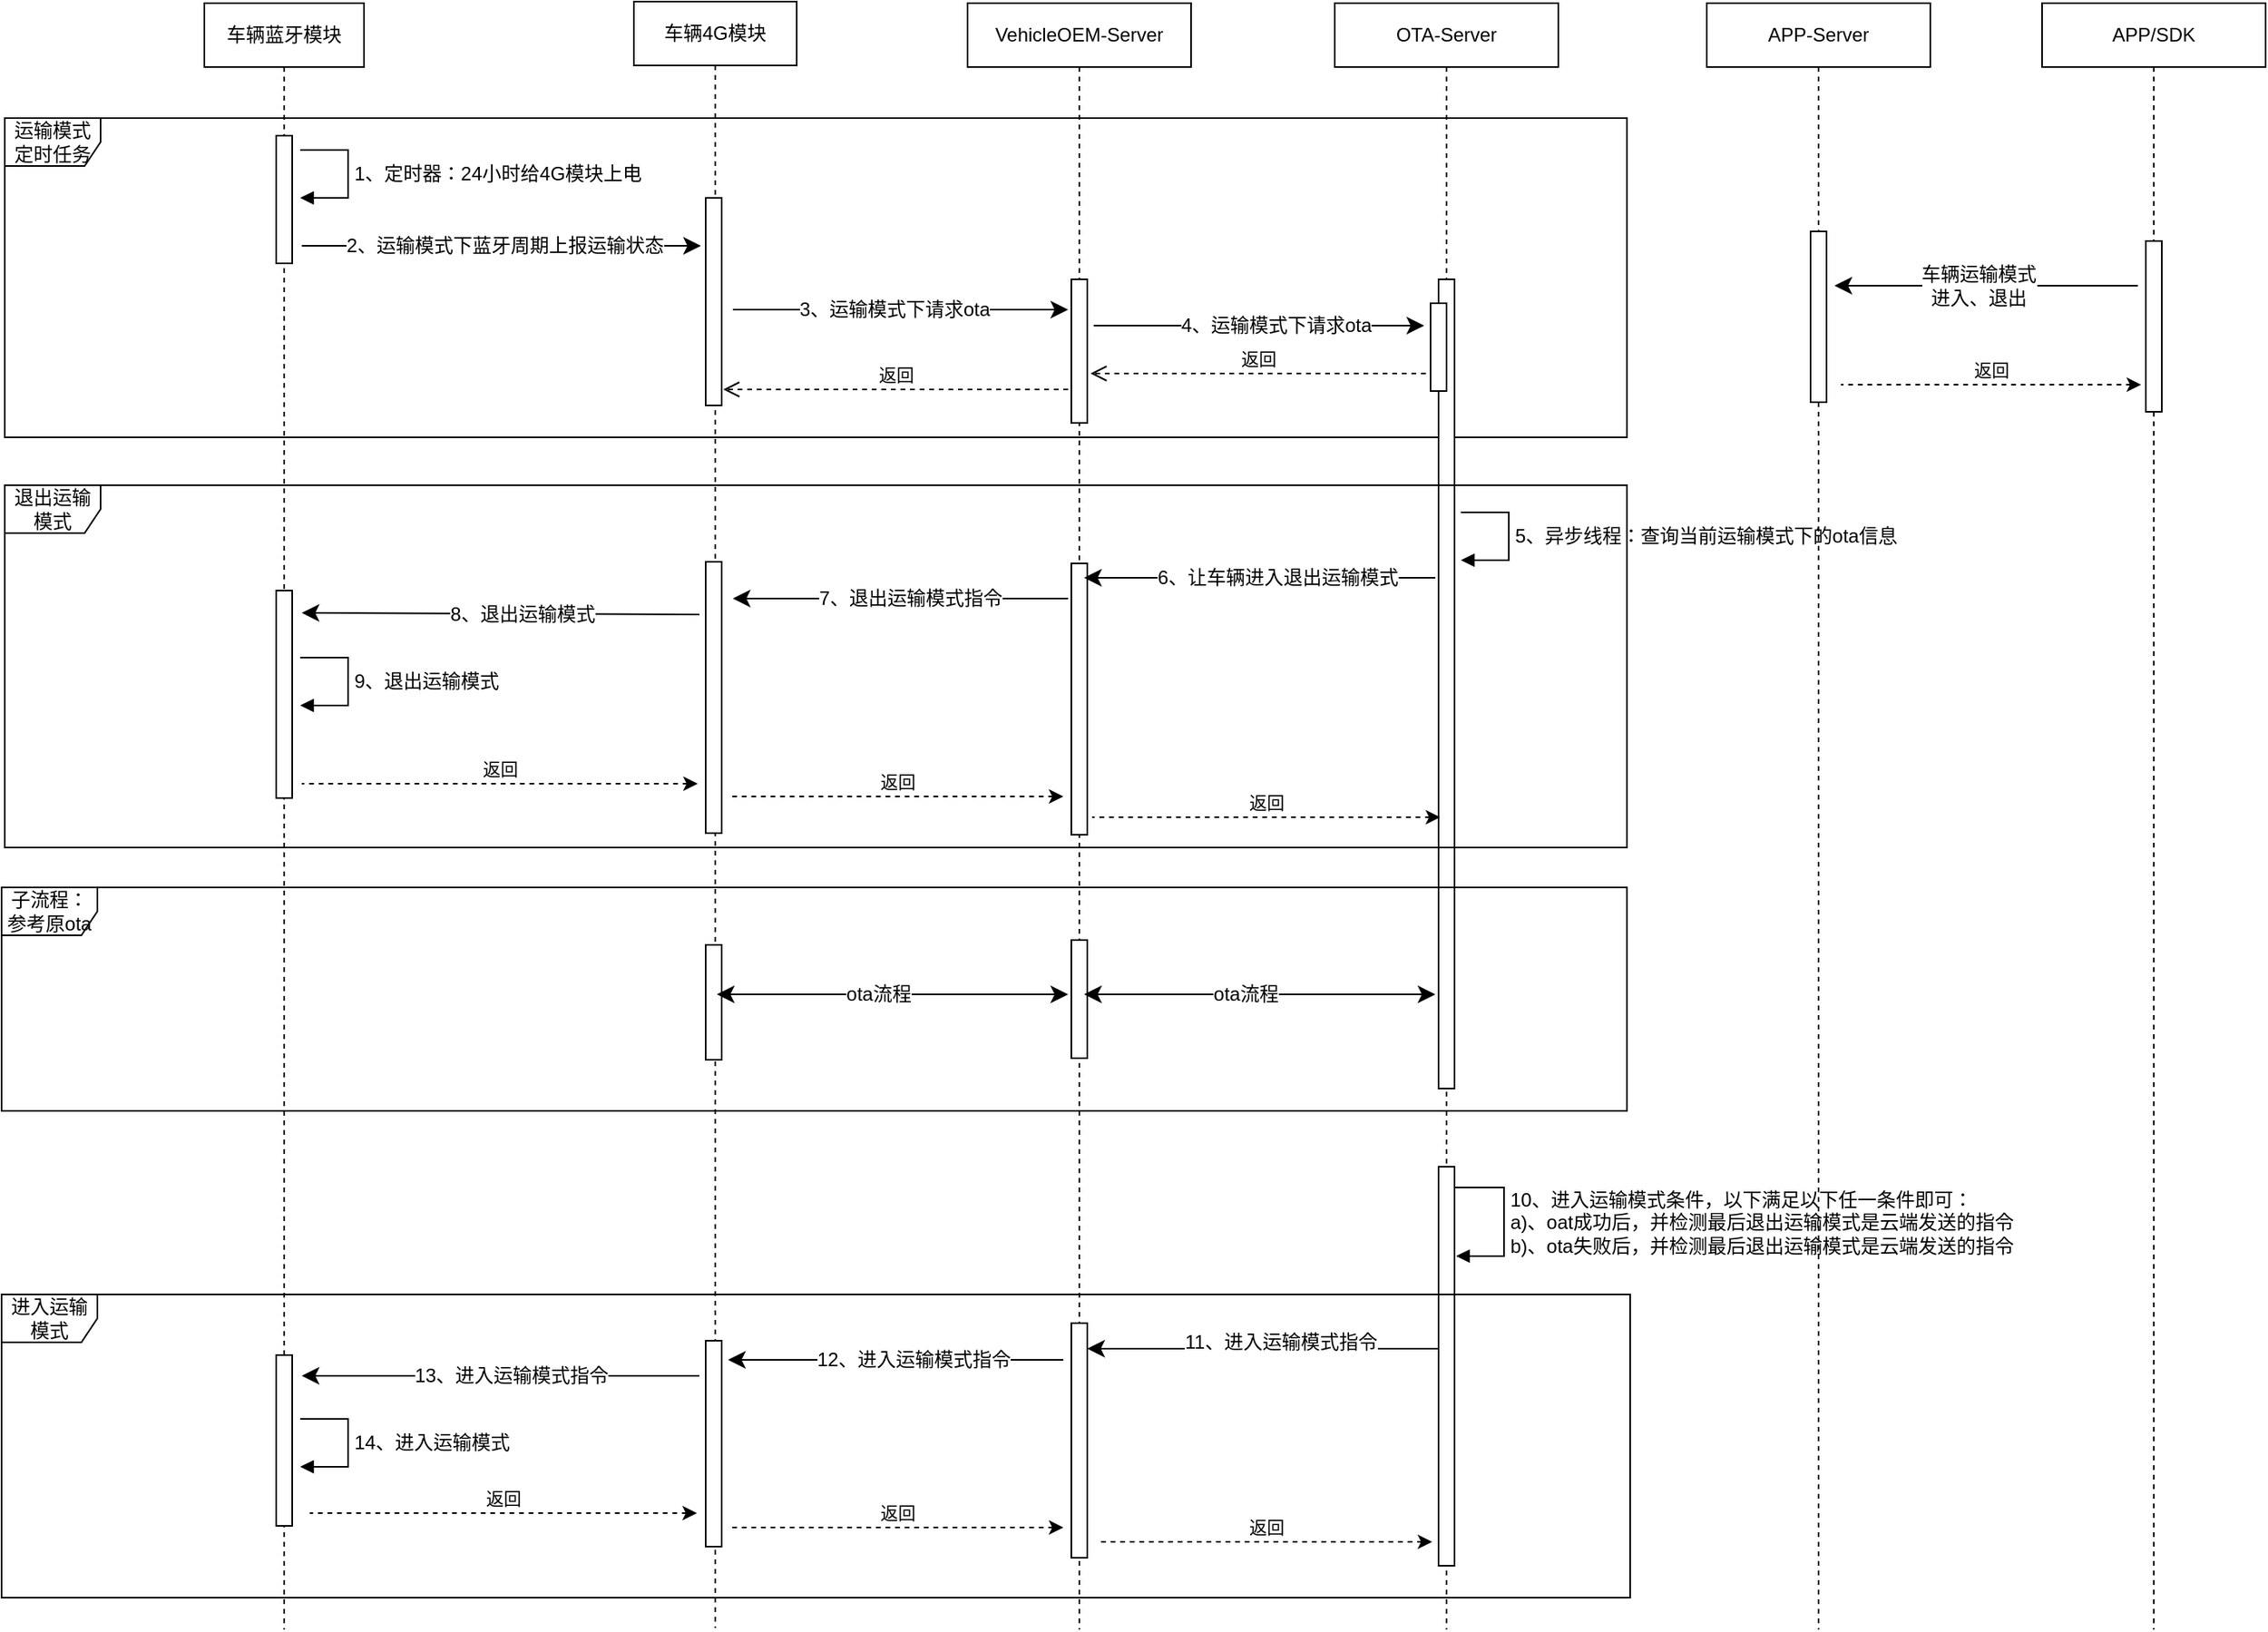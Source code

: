 <mxfile version="24.8.4">
  <diagram name="第 1 页" id="_HwajRiNFtwBDf4wMEr2">
    <mxGraphModel dx="2387" dy="1016" grid="1" gridSize="10" guides="1" tooltips="1" connect="1" arrows="1" fold="1" page="1" pageScale="1" pageWidth="827" pageHeight="1169" math="0" shadow="0">
      <root>
        <mxCell id="0" />
        <mxCell id="1" parent="0" />
        <mxCell id="-O52o67HVaWZJBNa8ZWJ-1" value="车辆蓝牙模块" style="shape=umlLifeline;perimeter=lifelinePerimeter;whiteSpace=wrap;html=1;container=0;dropTarget=0;collapsible=0;recursiveResize=0;outlineConnect=0;portConstraint=eastwest;newEdgeStyle={&quot;edgeStyle&quot;:&quot;elbowEdgeStyle&quot;,&quot;elbow&quot;:&quot;vertical&quot;,&quot;curved&quot;:0,&quot;rounded&quot;:0};" parent="1" vertex="1">
          <mxGeometry x="-541" y="41" width="100" height="1019" as="geometry" />
        </mxCell>
        <mxCell id="-O52o67HVaWZJBNa8ZWJ-2" value="" style="html=1;points=[];perimeter=orthogonalPerimeter;outlineConnect=0;targetShapes=umlLifeline;portConstraint=eastwest;newEdgeStyle={&quot;edgeStyle&quot;:&quot;elbowEdgeStyle&quot;,&quot;elbow&quot;:&quot;vertical&quot;,&quot;curved&quot;:0,&quot;rounded&quot;:0};" parent="-O52o67HVaWZJBNa8ZWJ-1" vertex="1">
          <mxGeometry x="45" y="83" width="10" height="80" as="geometry" />
        </mxCell>
        <mxCell id="8xaujFKfSYU02KAGSXF0-16" value="" style="html=1;points=[];perimeter=orthogonalPerimeter;outlineConnect=0;targetShapes=umlLifeline;portConstraint=eastwest;newEdgeStyle={&quot;edgeStyle&quot;:&quot;elbowEdgeStyle&quot;,&quot;elbow&quot;:&quot;vertical&quot;,&quot;curved&quot;:0,&quot;rounded&quot;:0};" vertex="1" parent="-O52o67HVaWZJBNa8ZWJ-1">
          <mxGeometry x="45" y="368" width="10" height="130" as="geometry" />
        </mxCell>
        <mxCell id="nmwjDRBDZmFMRTuQTV6h-57" value="VehicleOEM-Server" style="shape=umlLifeline;perimeter=lifelinePerimeter;whiteSpace=wrap;html=1;container=0;dropTarget=0;collapsible=0;recursiveResize=0;outlineConnect=0;portConstraint=eastwest;newEdgeStyle={&quot;edgeStyle&quot;:&quot;elbowEdgeStyle&quot;,&quot;elbow&quot;:&quot;vertical&quot;,&quot;curved&quot;:0,&quot;rounded&quot;:0};" parent="1" vertex="1">
          <mxGeometry x="-63" y="41" width="140" height="1019" as="geometry" />
        </mxCell>
        <mxCell id="8xaujFKfSYU02KAGSXF0-7" value="" style="html=1;points=[];perimeter=orthogonalPerimeter;outlineConnect=0;targetShapes=umlLifeline;portConstraint=eastwest;newEdgeStyle={&quot;edgeStyle&quot;:&quot;elbowEdgeStyle&quot;,&quot;elbow&quot;:&quot;vertical&quot;,&quot;curved&quot;:0,&quot;rounded&quot;:0};" vertex="1" parent="nmwjDRBDZmFMRTuQTV6h-57">
          <mxGeometry x="65" y="173" width="10" height="90" as="geometry" />
        </mxCell>
        <mxCell id="8xaujFKfSYU02KAGSXF0-20" value="" style="html=1;points=[];perimeter=orthogonalPerimeter;outlineConnect=0;targetShapes=umlLifeline;portConstraint=eastwest;newEdgeStyle={&quot;edgeStyle&quot;:&quot;elbowEdgeStyle&quot;,&quot;elbow&quot;:&quot;vertical&quot;,&quot;curved&quot;:0,&quot;rounded&quot;:0};" vertex="1" parent="nmwjDRBDZmFMRTuQTV6h-57">
          <mxGeometry x="65" y="351" width="10" height="170" as="geometry" />
        </mxCell>
        <mxCell id="8xaujFKfSYU02KAGSXF0-26" value="" style="html=1;points=[];perimeter=orthogonalPerimeter;outlineConnect=0;targetShapes=umlLifeline;portConstraint=eastwest;newEdgeStyle={&quot;edgeStyle&quot;:&quot;elbowEdgeStyle&quot;,&quot;elbow&quot;:&quot;vertical&quot;,&quot;curved&quot;:0,&quot;rounded&quot;:0};" vertex="1" parent="nmwjDRBDZmFMRTuQTV6h-57">
          <mxGeometry x="65" y="587" width="10" height="74" as="geometry" />
        </mxCell>
        <mxCell id="-O52o67HVaWZJBNa8ZWJ-20" value="运输模式定时任务" style="shape=umlFrame;whiteSpace=wrap;html=1;pointerEvents=0;sketch=0;strokeColor=default;align=center;verticalAlign=middle;fontFamily=Helvetica;fontSize=12;fontColor=default;fillColor=default;" parent="1" vertex="1">
          <mxGeometry x="-666" y="113" width="1016" height="200" as="geometry" />
        </mxCell>
        <mxCell id="nmwjDRBDZmFMRTuQTV6h-51" value="车辆4G模块" style="shape=umlLifeline;perimeter=lifelinePerimeter;whiteSpace=wrap;html=1;container=0;dropTarget=0;collapsible=0;recursiveResize=0;outlineConnect=0;portConstraint=eastwest;newEdgeStyle={&quot;edgeStyle&quot;:&quot;elbowEdgeStyle&quot;,&quot;elbow&quot;:&quot;vertical&quot;,&quot;curved&quot;:0,&quot;rounded&quot;:0};fillColor=#FFFFFF;strokeColor=#000000;" parent="1" vertex="1">
          <mxGeometry x="-272" y="40" width="102" height="1019" as="geometry" />
        </mxCell>
        <mxCell id="8xaujFKfSYU02KAGSXF0-4" value="" style="html=1;points=[];perimeter=orthogonalPerimeter;outlineConnect=0;targetShapes=umlLifeline;portConstraint=eastwest;newEdgeStyle={&quot;edgeStyle&quot;:&quot;elbowEdgeStyle&quot;,&quot;elbow&quot;:&quot;vertical&quot;,&quot;curved&quot;:0,&quot;rounded&quot;:0};" vertex="1" parent="nmwjDRBDZmFMRTuQTV6h-51">
          <mxGeometry x="45" y="123" width="10" height="130" as="geometry" />
        </mxCell>
        <mxCell id="8xaujFKfSYU02KAGSXF0-29" value="" style="html=1;points=[];perimeter=orthogonalPerimeter;outlineConnect=0;targetShapes=umlLifeline;portConstraint=eastwest;newEdgeStyle={&quot;edgeStyle&quot;:&quot;elbowEdgeStyle&quot;,&quot;elbow&quot;:&quot;vertical&quot;,&quot;curved&quot;:0,&quot;rounded&quot;:0};" vertex="1" parent="nmwjDRBDZmFMRTuQTV6h-51">
          <mxGeometry x="45" y="591" width="10" height="72" as="geometry" />
        </mxCell>
        <mxCell id="8xaujFKfSYU02KAGSXF0-32" value="" style="html=1;points=[];perimeter=orthogonalPerimeter;outlineConnect=0;targetShapes=umlLifeline;portConstraint=eastwest;newEdgeStyle={&quot;edgeStyle&quot;:&quot;elbowEdgeStyle&quot;,&quot;elbow&quot;:&quot;vertical&quot;,&quot;curved&quot;:0,&quot;rounded&quot;:0};" vertex="1" parent="nmwjDRBDZmFMRTuQTV6h-51">
          <mxGeometry x="45" y="351" width="10" height="170" as="geometry" />
        </mxCell>
        <mxCell id="8xaujFKfSYU02KAGSXF0-35" value="" style="html=1;points=[];perimeter=orthogonalPerimeter;outlineConnect=0;targetShapes=umlLifeline;portConstraint=eastwest;newEdgeStyle={&quot;edgeStyle&quot;:&quot;elbowEdgeStyle&quot;,&quot;elbow&quot;:&quot;vertical&quot;,&quot;curved&quot;:0,&quot;rounded&quot;:0};" vertex="1" parent="nmwjDRBDZmFMRTuQTV6h-51">
          <mxGeometry x="45" y="839" width="10" height="129" as="geometry" />
        </mxCell>
        <mxCell id="8xaujFKfSYU02KAGSXF0-36" value="" style="html=1;points=[];perimeter=orthogonalPerimeter;outlineConnect=0;targetShapes=umlLifeline;portConstraint=eastwest;newEdgeStyle={&quot;edgeStyle&quot;:&quot;elbowEdgeStyle&quot;,&quot;elbow&quot;:&quot;vertical&quot;,&quot;curved&quot;:0,&quot;rounded&quot;:0};" vertex="1" parent="nmwjDRBDZmFMRTuQTV6h-51">
          <mxGeometry x="274" y="828" width="10" height="147" as="geometry" />
        </mxCell>
        <mxCell id="8xaujFKfSYU02KAGSXF0-37" value="" style="html=1;points=[];perimeter=orthogonalPerimeter;outlineConnect=0;targetShapes=umlLifeline;portConstraint=eastwest;newEdgeStyle={&quot;edgeStyle&quot;:&quot;elbowEdgeStyle&quot;,&quot;elbow&quot;:&quot;vertical&quot;,&quot;curved&quot;:0,&quot;rounded&quot;:0};" vertex="1" parent="nmwjDRBDZmFMRTuQTV6h-51">
          <mxGeometry x="-224" y="848" width="10" height="107" as="geometry" />
        </mxCell>
        <mxCell id="8xaujFKfSYU02KAGSXF0-38" value="" style="endArrow=none;html=1;rounded=0;fontSize=12;startSize=8;endSize=8;curved=1;startArrow=classic;startFill=1;endFill=0;" edge="1" parent="nmwjDRBDZmFMRTuQTV6h-51">
          <mxGeometry width="50" height="50" relative="1" as="geometry">
            <mxPoint x="284" y="844" as="sourcePoint" />
            <mxPoint x="504" y="844" as="targetPoint" />
          </mxGeometry>
        </mxCell>
        <mxCell id="8xaujFKfSYU02KAGSXF0-39" value="11、进入运输模式指令" style="edgeLabel;html=1;align=center;verticalAlign=middle;resizable=0;points=[];fontSize=12;" vertex="1" connectable="0" parent="8xaujFKfSYU02KAGSXF0-38">
          <mxGeometry x="-0.025" y="1" relative="1" as="geometry">
            <mxPoint x="13" y="-3" as="offset" />
          </mxGeometry>
        </mxCell>
        <mxCell id="8xaujFKfSYU02KAGSXF0-40" value="" style="endArrow=none;html=1;rounded=0;fontSize=12;startSize=8;endSize=8;curved=1;startArrow=classic;startFill=1;endFill=0;" edge="1" parent="nmwjDRBDZmFMRTuQTV6h-51">
          <mxGeometry width="50" height="50" relative="1" as="geometry">
            <mxPoint x="59" y="851" as="sourcePoint" />
            <mxPoint x="269" y="851" as="targetPoint" />
          </mxGeometry>
        </mxCell>
        <mxCell id="8xaujFKfSYU02KAGSXF0-41" value="12、进入运输模式指令" style="edgeLabel;html=1;align=center;verticalAlign=middle;resizable=0;points=[];fontSize=12;" vertex="1" connectable="0" parent="8xaujFKfSYU02KAGSXF0-40">
          <mxGeometry x="-0.025" y="1" relative="1" as="geometry">
            <mxPoint x="13" y="1" as="offset" />
          </mxGeometry>
        </mxCell>
        <mxCell id="8xaujFKfSYU02KAGSXF0-42" value="" style="endArrow=none;html=1;rounded=0;fontSize=12;startSize=8;endSize=8;curved=1;startArrow=classic;startFill=1;endFill=0;" edge="1" parent="nmwjDRBDZmFMRTuQTV6h-51">
          <mxGeometry width="50" height="50" relative="1" as="geometry">
            <mxPoint x="-208" y="861" as="sourcePoint" />
            <mxPoint x="41" y="861" as="targetPoint" />
          </mxGeometry>
        </mxCell>
        <mxCell id="8xaujFKfSYU02KAGSXF0-43" value="13、进入运输模式指令" style="edgeLabel;html=1;align=center;verticalAlign=middle;resizable=0;points=[];fontSize=12;" vertex="1" connectable="0" parent="8xaujFKfSYU02KAGSXF0-42">
          <mxGeometry x="-0.025" y="1" relative="1" as="geometry">
            <mxPoint x="9" y="1" as="offset" />
          </mxGeometry>
        </mxCell>
        <mxCell id="8xaujFKfSYU02KAGSXF0-44" value="14、进入运输模式" style="html=1;align=left;spacingLeft=2;endArrow=block;rounded=0;edgeStyle=orthogonalEdgeStyle;curved=0;rounded=0;fontFamily=Helvetica;fontSize=12;fontColor=default;" edge="1" parent="nmwjDRBDZmFMRTuQTV6h-51">
          <mxGeometry relative="1" as="geometry">
            <mxPoint x="-209" y="888" as="sourcePoint" />
            <Array as="points">
              <mxPoint x="-179" y="888" />
              <mxPoint x="-179" y="918" />
            </Array>
            <mxPoint x="-209" y="918" as="targetPoint" />
            <mxPoint as="offset" />
          </mxGeometry>
        </mxCell>
        <mxCell id="8xaujFKfSYU02KAGSXF0-45" value="返回" style="html=1;verticalAlign=bottom;endArrow=none;dashed=1;endSize=8;edgeStyle=elbowEdgeStyle;elbow=vertical;curved=0;rounded=0;startArrow=classic;startFill=1;endFill=0;" edge="1" parent="nmwjDRBDZmFMRTuQTV6h-51">
          <mxGeometry relative="1" as="geometry">
            <mxPoint x="-203" y="947" as="targetPoint" />
            <Array as="points" />
            <mxPoint x="39.5" y="947" as="sourcePoint" />
            <mxPoint as="offset" />
          </mxGeometry>
        </mxCell>
        <mxCell id="8xaujFKfSYU02KAGSXF0-46" value="返回" style="html=1;verticalAlign=bottom;endArrow=none;dashed=1;endSize=8;edgeStyle=elbowEdgeStyle;elbow=vertical;curved=0;rounded=0;startArrow=classic;startFill=1;endFill=0;" edge="1" parent="nmwjDRBDZmFMRTuQTV6h-51">
          <mxGeometry relative="1" as="geometry">
            <mxPoint x="61" y="956" as="targetPoint" />
            <Array as="points" />
            <mxPoint x="269" y="956" as="sourcePoint" />
            <mxPoint as="offset" />
          </mxGeometry>
        </mxCell>
        <mxCell id="nmwjDRBDZmFMRTuQTV6h-59" value="OTA-Server" style="shape=umlLifeline;perimeter=lifelinePerimeter;whiteSpace=wrap;html=1;container=0;dropTarget=0;collapsible=0;recursiveResize=0;outlineConnect=0;portConstraint=eastwest;newEdgeStyle={&quot;edgeStyle&quot;:&quot;elbowEdgeStyle&quot;,&quot;elbow&quot;:&quot;vertical&quot;,&quot;curved&quot;:0,&quot;rounded&quot;:0};" parent="1" vertex="1">
          <mxGeometry x="167" y="41" width="140" height="1019" as="geometry" />
        </mxCell>
        <mxCell id="8xaujFKfSYU02KAGSXF0-10" value="" style="html=1;points=[];perimeter=orthogonalPerimeter;outlineConnect=0;targetShapes=umlLifeline;portConstraint=eastwest;newEdgeStyle={&quot;edgeStyle&quot;:&quot;elbowEdgeStyle&quot;,&quot;elbow&quot;:&quot;vertical&quot;,&quot;curved&quot;:0,&quot;rounded&quot;:0};" vertex="1" parent="nmwjDRBDZmFMRTuQTV6h-59">
          <mxGeometry x="65" y="173" width="10" height="507" as="geometry" />
        </mxCell>
        <mxCell id="8xaujFKfSYU02KAGSXF0-23" value="" style="html=1;points=[];perimeter=orthogonalPerimeter;outlineConnect=0;targetShapes=umlLifeline;portConstraint=eastwest;newEdgeStyle={&quot;edgeStyle&quot;:&quot;elbowEdgeStyle&quot;,&quot;elbow&quot;:&quot;vertical&quot;,&quot;curved&quot;:0,&quot;rounded&quot;:0};" vertex="1" parent="nmwjDRBDZmFMRTuQTV6h-59">
          <mxGeometry x="60" y="188" width="10" height="55" as="geometry" />
        </mxCell>
        <mxCell id="nmwjDRBDZmFMRTuQTV6h-69" value="1、定时器：24小时给4G模块上电" style="html=1;align=left;spacingLeft=2;endArrow=block;rounded=0;edgeStyle=orthogonalEdgeStyle;curved=0;rounded=0;fontFamily=Helvetica;fontSize=12;fontColor=default;" parent="1" edge="1">
          <mxGeometry relative="1" as="geometry">
            <mxPoint x="-481" y="133" as="sourcePoint" />
            <Array as="points">
              <mxPoint x="-451" y="133" />
              <mxPoint x="-451" y="163" />
            </Array>
            <mxPoint x="-481" y="163" as="targetPoint" />
            <mxPoint as="offset" />
          </mxGeometry>
        </mxCell>
        <mxCell id="-O52o67HVaWZJBNa8ZWJ-7" value="" style="endArrow=classic;html=1;rounded=0;fontSize=12;startSize=8;endSize=8;curved=1;" parent="1" edge="1">
          <mxGeometry width="50" height="50" relative="1" as="geometry">
            <mxPoint x="-480" y="193" as="sourcePoint" />
            <mxPoint x="-230" y="193" as="targetPoint" />
          </mxGeometry>
        </mxCell>
        <mxCell id="-O52o67HVaWZJBNa8ZWJ-8" value="2、运输模式下蓝牙周期上报运输状态" style="edgeLabel;html=1;align=center;verticalAlign=middle;resizable=0;points=[];fontSize=12;" parent="-O52o67HVaWZJBNa8ZWJ-7" vertex="1" connectable="0">
          <mxGeometry x="-0.025" y="1" relative="1" as="geometry">
            <mxPoint x="5" y="1" as="offset" />
          </mxGeometry>
        </mxCell>
        <mxCell id="-O52o67HVaWZJBNa8ZWJ-10" value="返回" style="html=1;verticalAlign=bottom;endArrow=open;dashed=1;endSize=8;edgeStyle=elbowEdgeStyle;elbow=vertical;curved=0;rounded=0;" parent="1" edge="1">
          <mxGeometry relative="1" as="geometry">
            <mxPoint x="-216" y="283" as="targetPoint" />
            <Array as="points" />
            <mxPoint y="283" as="sourcePoint" />
            <mxPoint as="offset" />
          </mxGeometry>
        </mxCell>
        <mxCell id="8xaujFKfSYU02KAGSXF0-2" value="" style="endArrow=none;html=1;rounded=0;fontSize=12;startSize=8;endSize=8;curved=1;startArrow=classic;startFill=1;endFill=0;" edge="1" parent="1">
          <mxGeometry width="50" height="50" relative="1" as="geometry">
            <mxPoint x="10" y="401" as="sourcePoint" />
            <mxPoint x="230" y="401" as="targetPoint" />
          </mxGeometry>
        </mxCell>
        <mxCell id="8xaujFKfSYU02KAGSXF0-3" value="6、让车辆进入退出运输模式" style="edgeLabel;html=1;align=center;verticalAlign=middle;resizable=0;points=[];fontSize=12;" vertex="1" connectable="0" parent="8xaujFKfSYU02KAGSXF0-2">
          <mxGeometry x="-0.025" y="1" relative="1" as="geometry">
            <mxPoint x="13" y="1" as="offset" />
          </mxGeometry>
        </mxCell>
        <mxCell id="8xaujFKfSYU02KAGSXF0-5" value="" style="endArrow=classic;html=1;rounded=0;fontSize=12;startSize=8;endSize=8;curved=1;" edge="1" parent="1">
          <mxGeometry width="50" height="50" relative="1" as="geometry">
            <mxPoint x="-210" y="233" as="sourcePoint" />
            <mxPoint y="233" as="targetPoint" />
          </mxGeometry>
        </mxCell>
        <mxCell id="8xaujFKfSYU02KAGSXF0-6" value="3、运输模式下请求ota" style="edgeLabel;html=1;align=center;verticalAlign=middle;resizable=0;points=[];fontSize=12;" vertex="1" connectable="0" parent="8xaujFKfSYU02KAGSXF0-5">
          <mxGeometry x="-0.025" y="1" relative="1" as="geometry">
            <mxPoint x="-2" y="1" as="offset" />
          </mxGeometry>
        </mxCell>
        <mxCell id="8xaujFKfSYU02KAGSXF0-8" value="" style="endArrow=classic;html=1;rounded=0;fontSize=12;startSize=8;endSize=8;curved=1;" edge="1" parent="1">
          <mxGeometry width="50" height="50" relative="1" as="geometry">
            <mxPoint x="16" y="243" as="sourcePoint" />
            <mxPoint x="223" y="243" as="targetPoint" />
          </mxGeometry>
        </mxCell>
        <mxCell id="8xaujFKfSYU02KAGSXF0-9" value="4、运输模式下请求ota" style="edgeLabel;html=1;align=center;verticalAlign=middle;resizable=0;points=[];fontSize=12;" vertex="1" connectable="0" parent="8xaujFKfSYU02KAGSXF0-8">
          <mxGeometry x="-0.025" y="1" relative="1" as="geometry">
            <mxPoint x="13" y="1" as="offset" />
          </mxGeometry>
        </mxCell>
        <mxCell id="8xaujFKfSYU02KAGSXF0-11" value="5、异步线程：查询当前运输模式下的ota信息" style="html=1;align=left;spacingLeft=2;endArrow=block;rounded=0;edgeStyle=orthogonalEdgeStyle;curved=0;rounded=0;fontFamily=Helvetica;fontSize=12;fontColor=default;" edge="1" parent="1">
          <mxGeometry relative="1" as="geometry">
            <mxPoint x="246" y="360" as="sourcePoint" />
            <Array as="points">
              <mxPoint x="276" y="360" />
              <mxPoint x="276" y="390" />
            </Array>
            <mxPoint x="246" y="390" as="targetPoint" />
            <mxPoint as="offset" />
          </mxGeometry>
        </mxCell>
        <mxCell id="8xaujFKfSYU02KAGSXF0-12" value="" style="endArrow=none;html=1;rounded=0;fontSize=12;startSize=8;endSize=8;curved=1;startArrow=classic;startFill=1;endFill=0;" edge="1" parent="1">
          <mxGeometry width="50" height="50" relative="1" as="geometry">
            <mxPoint x="-210" y="414" as="sourcePoint" />
            <mxPoint y="414" as="targetPoint" />
          </mxGeometry>
        </mxCell>
        <mxCell id="8xaujFKfSYU02KAGSXF0-13" value="7、退出运输模式指令" style="edgeLabel;html=1;align=center;verticalAlign=middle;resizable=0;points=[];fontSize=12;" vertex="1" connectable="0" parent="8xaujFKfSYU02KAGSXF0-12">
          <mxGeometry x="-0.025" y="1" relative="1" as="geometry">
            <mxPoint x="8" y="1" as="offset" />
          </mxGeometry>
        </mxCell>
        <mxCell id="8xaujFKfSYU02KAGSXF0-14" value="" style="endArrow=none;html=1;rounded=0;fontSize=12;startSize=8;endSize=8;curved=1;startArrow=classic;startFill=1;endFill=0;" edge="1" parent="1">
          <mxGeometry width="50" height="50" relative="1" as="geometry">
            <mxPoint x="-480" y="423" as="sourcePoint" />
            <mxPoint x="-231" y="424" as="targetPoint" />
          </mxGeometry>
        </mxCell>
        <mxCell id="8xaujFKfSYU02KAGSXF0-15" value="8、退出运输模式" style="edgeLabel;html=1;align=center;verticalAlign=middle;resizable=0;points=[];fontSize=12;" vertex="1" connectable="0" parent="8xaujFKfSYU02KAGSXF0-14">
          <mxGeometry x="-0.025" y="1" relative="1" as="geometry">
            <mxPoint x="16" y="1" as="offset" />
          </mxGeometry>
        </mxCell>
        <mxCell id="8xaujFKfSYU02KAGSXF0-17" value="9、退出运输模式" style="html=1;align=left;spacingLeft=2;endArrow=block;rounded=0;edgeStyle=orthogonalEdgeStyle;curved=0;rounded=0;fontFamily=Helvetica;fontSize=12;fontColor=default;" edge="1" parent="1">
          <mxGeometry relative="1" as="geometry">
            <mxPoint x="-481" y="451" as="sourcePoint" />
            <Array as="points">
              <mxPoint x="-451" y="451" />
              <mxPoint x="-451" y="481" />
            </Array>
            <mxPoint x="-481" y="481" as="targetPoint" />
            <mxPoint as="offset" />
          </mxGeometry>
        </mxCell>
        <mxCell id="8xaujFKfSYU02KAGSXF0-19" value="返回" style="html=1;verticalAlign=bottom;endArrow=none;dashed=1;endSize=8;edgeStyle=elbowEdgeStyle;elbow=vertical;curved=0;rounded=0;startArrow=classic;startFill=1;endFill=0;" edge="1" parent="1">
          <mxGeometry relative="1" as="geometry">
            <mxPoint x="-211" y="538" as="targetPoint" />
            <Array as="points" />
            <mxPoint x="-3" y="538" as="sourcePoint" />
            <mxPoint as="offset" />
          </mxGeometry>
        </mxCell>
        <mxCell id="8xaujFKfSYU02KAGSXF0-21" value="返回" style="html=1;verticalAlign=bottom;endArrow=none;dashed=1;endSize=8;edgeStyle=elbowEdgeStyle;elbow=vertical;curved=0;rounded=0;startArrow=classic;startFill=1;endFill=0;" edge="1" parent="1">
          <mxGeometry relative="1" as="geometry">
            <mxPoint x="15" y="551" as="targetPoint" />
            <Array as="points" />
            <mxPoint x="233" y="551" as="sourcePoint" />
            <mxPoint as="offset" />
          </mxGeometry>
        </mxCell>
        <mxCell id="8xaujFKfSYU02KAGSXF0-22" value="返回" style="html=1;verticalAlign=bottom;endArrow=open;dashed=1;endSize=8;edgeStyle=elbowEdgeStyle;elbow=vertical;curved=0;rounded=0;" edge="1" parent="1">
          <mxGeometry relative="1" as="geometry">
            <mxPoint x="14" y="273" as="targetPoint" />
            <Array as="points" />
            <mxPoint x="224" y="273" as="sourcePoint" />
            <mxPoint as="offset" />
          </mxGeometry>
        </mxCell>
        <mxCell id="8xaujFKfSYU02KAGSXF0-24" value="" style="endArrow=classic;html=1;rounded=0;fontSize=12;startSize=8;endSize=8;curved=1;startArrow=classic;startFill=1;endFill=1;" edge="1" parent="1">
          <mxGeometry width="50" height="50" relative="1" as="geometry">
            <mxPoint x="10" y="662" as="sourcePoint" />
            <mxPoint x="230" y="662" as="targetPoint" />
          </mxGeometry>
        </mxCell>
        <mxCell id="8xaujFKfSYU02KAGSXF0-25" value="ota流程" style="edgeLabel;html=1;align=center;verticalAlign=middle;resizable=0;points=[];fontSize=12;" vertex="1" connectable="0" parent="8xaujFKfSYU02KAGSXF0-24">
          <mxGeometry x="-0.025" y="1" relative="1" as="geometry">
            <mxPoint x="-7" y="1" as="offset" />
          </mxGeometry>
        </mxCell>
        <mxCell id="8xaujFKfSYU02KAGSXF0-27" value="" style="endArrow=classic;html=1;rounded=0;fontSize=12;startSize=8;endSize=8;curved=1;startArrow=classic;startFill=1;endFill=1;" edge="1" parent="1">
          <mxGeometry width="50" height="50" relative="1" as="geometry">
            <mxPoint x="-220" y="662" as="sourcePoint" />
            <mxPoint y="662" as="targetPoint" />
          </mxGeometry>
        </mxCell>
        <mxCell id="8xaujFKfSYU02KAGSXF0-28" value="ota流程" style="edgeLabel;html=1;align=center;verticalAlign=middle;resizable=0;points=[];fontSize=12;" vertex="1" connectable="0" parent="8xaujFKfSYU02KAGSXF0-27">
          <mxGeometry x="-0.025" y="1" relative="1" as="geometry">
            <mxPoint x="-7" y="1" as="offset" />
          </mxGeometry>
        </mxCell>
        <mxCell id="8xaujFKfSYU02KAGSXF0-33" value="退出运输模式" style="shape=umlFrame;whiteSpace=wrap;html=1;pointerEvents=0;sketch=0;strokeColor=default;align=center;verticalAlign=middle;fontFamily=Helvetica;fontSize=12;fontColor=default;fillColor=default;" vertex="1" parent="1">
          <mxGeometry x="-666" y="343" width="1016" height="227" as="geometry" />
        </mxCell>
        <mxCell id="8xaujFKfSYU02KAGSXF0-34" value="子流程：参考原ota" style="shape=umlFrame;whiteSpace=wrap;html=1;pointerEvents=0;sketch=0;strokeColor=default;align=center;verticalAlign=middle;fontFamily=Helvetica;fontSize=12;fontColor=default;fillColor=default;" vertex="1" parent="1">
          <mxGeometry x="-668" y="595" width="1018" height="140" as="geometry" />
        </mxCell>
        <mxCell id="8xaujFKfSYU02KAGSXF0-48" value="10、进入运输模式条件，以下满足以下任一条件即可：&lt;br&gt;a)、oat成功后，并检测最后退出运输模式是云端发送的指令&lt;div&gt;b)、ota失败后，并检测最后退出运输模式是云端发送的指令&lt;/div&gt;" style="html=1;align=left;spacingLeft=2;endArrow=block;rounded=0;edgeStyle=orthogonalEdgeStyle;curved=0;rounded=0;fontFamily=Helvetica;fontSize=12;fontColor=default;" edge="1" parent="1">
          <mxGeometry x="0.01" relative="1" as="geometry">
            <mxPoint x="242" y="783" as="sourcePoint" />
            <Array as="points">
              <mxPoint x="273" y="783" />
              <mxPoint x="273" y="826" />
            </Array>
            <mxPoint x="243" y="826" as="targetPoint" />
            <mxPoint as="offset" />
          </mxGeometry>
        </mxCell>
        <mxCell id="8xaujFKfSYU02KAGSXF0-49" value="返回" style="html=1;verticalAlign=bottom;endArrow=none;dashed=1;endSize=8;edgeStyle=elbowEdgeStyle;elbow=vertical;curved=0;rounded=0;startArrow=classic;startFill=1;endFill=0;" edge="1" parent="1">
          <mxGeometry relative="1" as="geometry">
            <mxPoint x="20" y="1005" as="targetPoint" />
            <Array as="points" />
            <mxPoint x="228" y="1005" as="sourcePoint" />
            <mxPoint as="offset" />
          </mxGeometry>
        </mxCell>
        <mxCell id="8xaujFKfSYU02KAGSXF0-50" value="返回" style="html=1;verticalAlign=bottom;endArrow=none;dashed=1;endSize=8;edgeStyle=elbowEdgeStyle;elbow=vertical;curved=0;rounded=0;startArrow=classic;startFill=1;endFill=0;" edge="1" parent="1">
          <mxGeometry relative="1" as="geometry">
            <mxPoint x="-480" y="530" as="targetPoint" />
            <Array as="points" />
            <mxPoint x="-232" y="530" as="sourcePoint" />
            <mxPoint as="offset" />
          </mxGeometry>
        </mxCell>
        <mxCell id="8xaujFKfSYU02KAGSXF0-52" value="" style="html=1;points=[];perimeter=orthogonalPerimeter;outlineConnect=0;targetShapes=umlLifeline;portConstraint=eastwest;newEdgeStyle={&quot;edgeStyle&quot;:&quot;elbowEdgeStyle&quot;,&quot;elbow&quot;:&quot;vertical&quot;,&quot;curved&quot;:0,&quot;rounded&quot;:0};" vertex="1" parent="1">
          <mxGeometry x="232" y="770" width="10" height="250" as="geometry" />
        </mxCell>
        <mxCell id="8xaujFKfSYU02KAGSXF0-56" value="APP/SDK" style="shape=umlLifeline;perimeter=lifelinePerimeter;whiteSpace=wrap;html=1;container=0;dropTarget=0;collapsible=0;recursiveResize=0;outlineConnect=0;portConstraint=eastwest;newEdgeStyle={&quot;edgeStyle&quot;:&quot;elbowEdgeStyle&quot;,&quot;elbow&quot;:&quot;vertical&quot;,&quot;curved&quot;:0,&quot;rounded&quot;:0};" vertex="1" parent="1">
          <mxGeometry x="610" y="41" width="140" height="1019" as="geometry" />
        </mxCell>
        <mxCell id="8xaujFKfSYU02KAGSXF0-57" value="" style="html=1;points=[];perimeter=orthogonalPerimeter;outlineConnect=0;targetShapes=umlLifeline;portConstraint=eastwest;newEdgeStyle={&quot;edgeStyle&quot;:&quot;elbowEdgeStyle&quot;,&quot;elbow&quot;:&quot;vertical&quot;,&quot;curved&quot;:0,&quot;rounded&quot;:0};" vertex="1" parent="8xaujFKfSYU02KAGSXF0-56">
          <mxGeometry x="65" y="149" width="10" height="107" as="geometry" />
        </mxCell>
        <mxCell id="8xaujFKfSYU02KAGSXF0-59" value="APP-Server" style="shape=umlLifeline;perimeter=lifelinePerimeter;whiteSpace=wrap;html=1;container=0;dropTarget=0;collapsible=0;recursiveResize=0;outlineConnect=0;portConstraint=eastwest;newEdgeStyle={&quot;edgeStyle&quot;:&quot;elbowEdgeStyle&quot;,&quot;elbow&quot;:&quot;vertical&quot;,&quot;curved&quot;:0,&quot;rounded&quot;:0};" vertex="1" parent="1">
          <mxGeometry x="400" y="41" width="140" height="1019" as="geometry" />
        </mxCell>
        <mxCell id="8xaujFKfSYU02KAGSXF0-60" value="" style="html=1;points=[];perimeter=orthogonalPerimeter;outlineConnect=0;targetShapes=umlLifeline;portConstraint=eastwest;newEdgeStyle={&quot;edgeStyle&quot;:&quot;elbowEdgeStyle&quot;,&quot;elbow&quot;:&quot;vertical&quot;,&quot;curved&quot;:0,&quot;rounded&quot;:0};" vertex="1" parent="8xaujFKfSYU02KAGSXF0-59">
          <mxGeometry x="65" y="143" width="10" height="107" as="geometry" />
        </mxCell>
        <mxCell id="8xaujFKfSYU02KAGSXF0-62" value="" style="endArrow=none;html=1;rounded=0;fontSize=12;startSize=8;endSize=8;curved=1;startArrow=classic;startFill=1;endFill=0;" edge="1" parent="1">
          <mxGeometry width="50" height="50" relative="1" as="geometry">
            <mxPoint x="480" y="218" as="sourcePoint" />
            <mxPoint x="670" y="218" as="targetPoint" />
          </mxGeometry>
        </mxCell>
        <mxCell id="8xaujFKfSYU02KAGSXF0-63" value="车辆运输模式&lt;br&gt;进入、退出" style="edgeLabel;html=1;align=center;verticalAlign=middle;resizable=0;points=[];fontSize=12;" vertex="1" connectable="0" parent="8xaujFKfSYU02KAGSXF0-62">
          <mxGeometry x="-0.025" y="1" relative="1" as="geometry">
            <mxPoint x="-3" y="1" as="offset" />
          </mxGeometry>
        </mxCell>
        <mxCell id="8xaujFKfSYU02KAGSXF0-64" value="返回" style="html=1;verticalAlign=bottom;endArrow=none;dashed=1;endSize=8;edgeStyle=elbowEdgeStyle;elbow=vertical;curved=0;rounded=0;startArrow=classic;startFill=1;endFill=0;" edge="1" parent="1">
          <mxGeometry relative="1" as="geometry">
            <mxPoint x="484" y="280" as="targetPoint" />
            <Array as="points" />
            <mxPoint x="672" y="280" as="sourcePoint" />
            <mxPoint as="offset" />
          </mxGeometry>
        </mxCell>
        <mxCell id="8xaujFKfSYU02KAGSXF0-66" value="进入运输模式" style="shape=umlFrame;whiteSpace=wrap;html=1;pointerEvents=0;sketch=0;strokeColor=default;align=center;verticalAlign=middle;fontFamily=Helvetica;fontSize=12;fontColor=default;fillColor=default;" vertex="1" parent="1">
          <mxGeometry x="-668" y="850" width="1020" height="190" as="geometry" />
        </mxCell>
      </root>
    </mxGraphModel>
  </diagram>
</mxfile>
